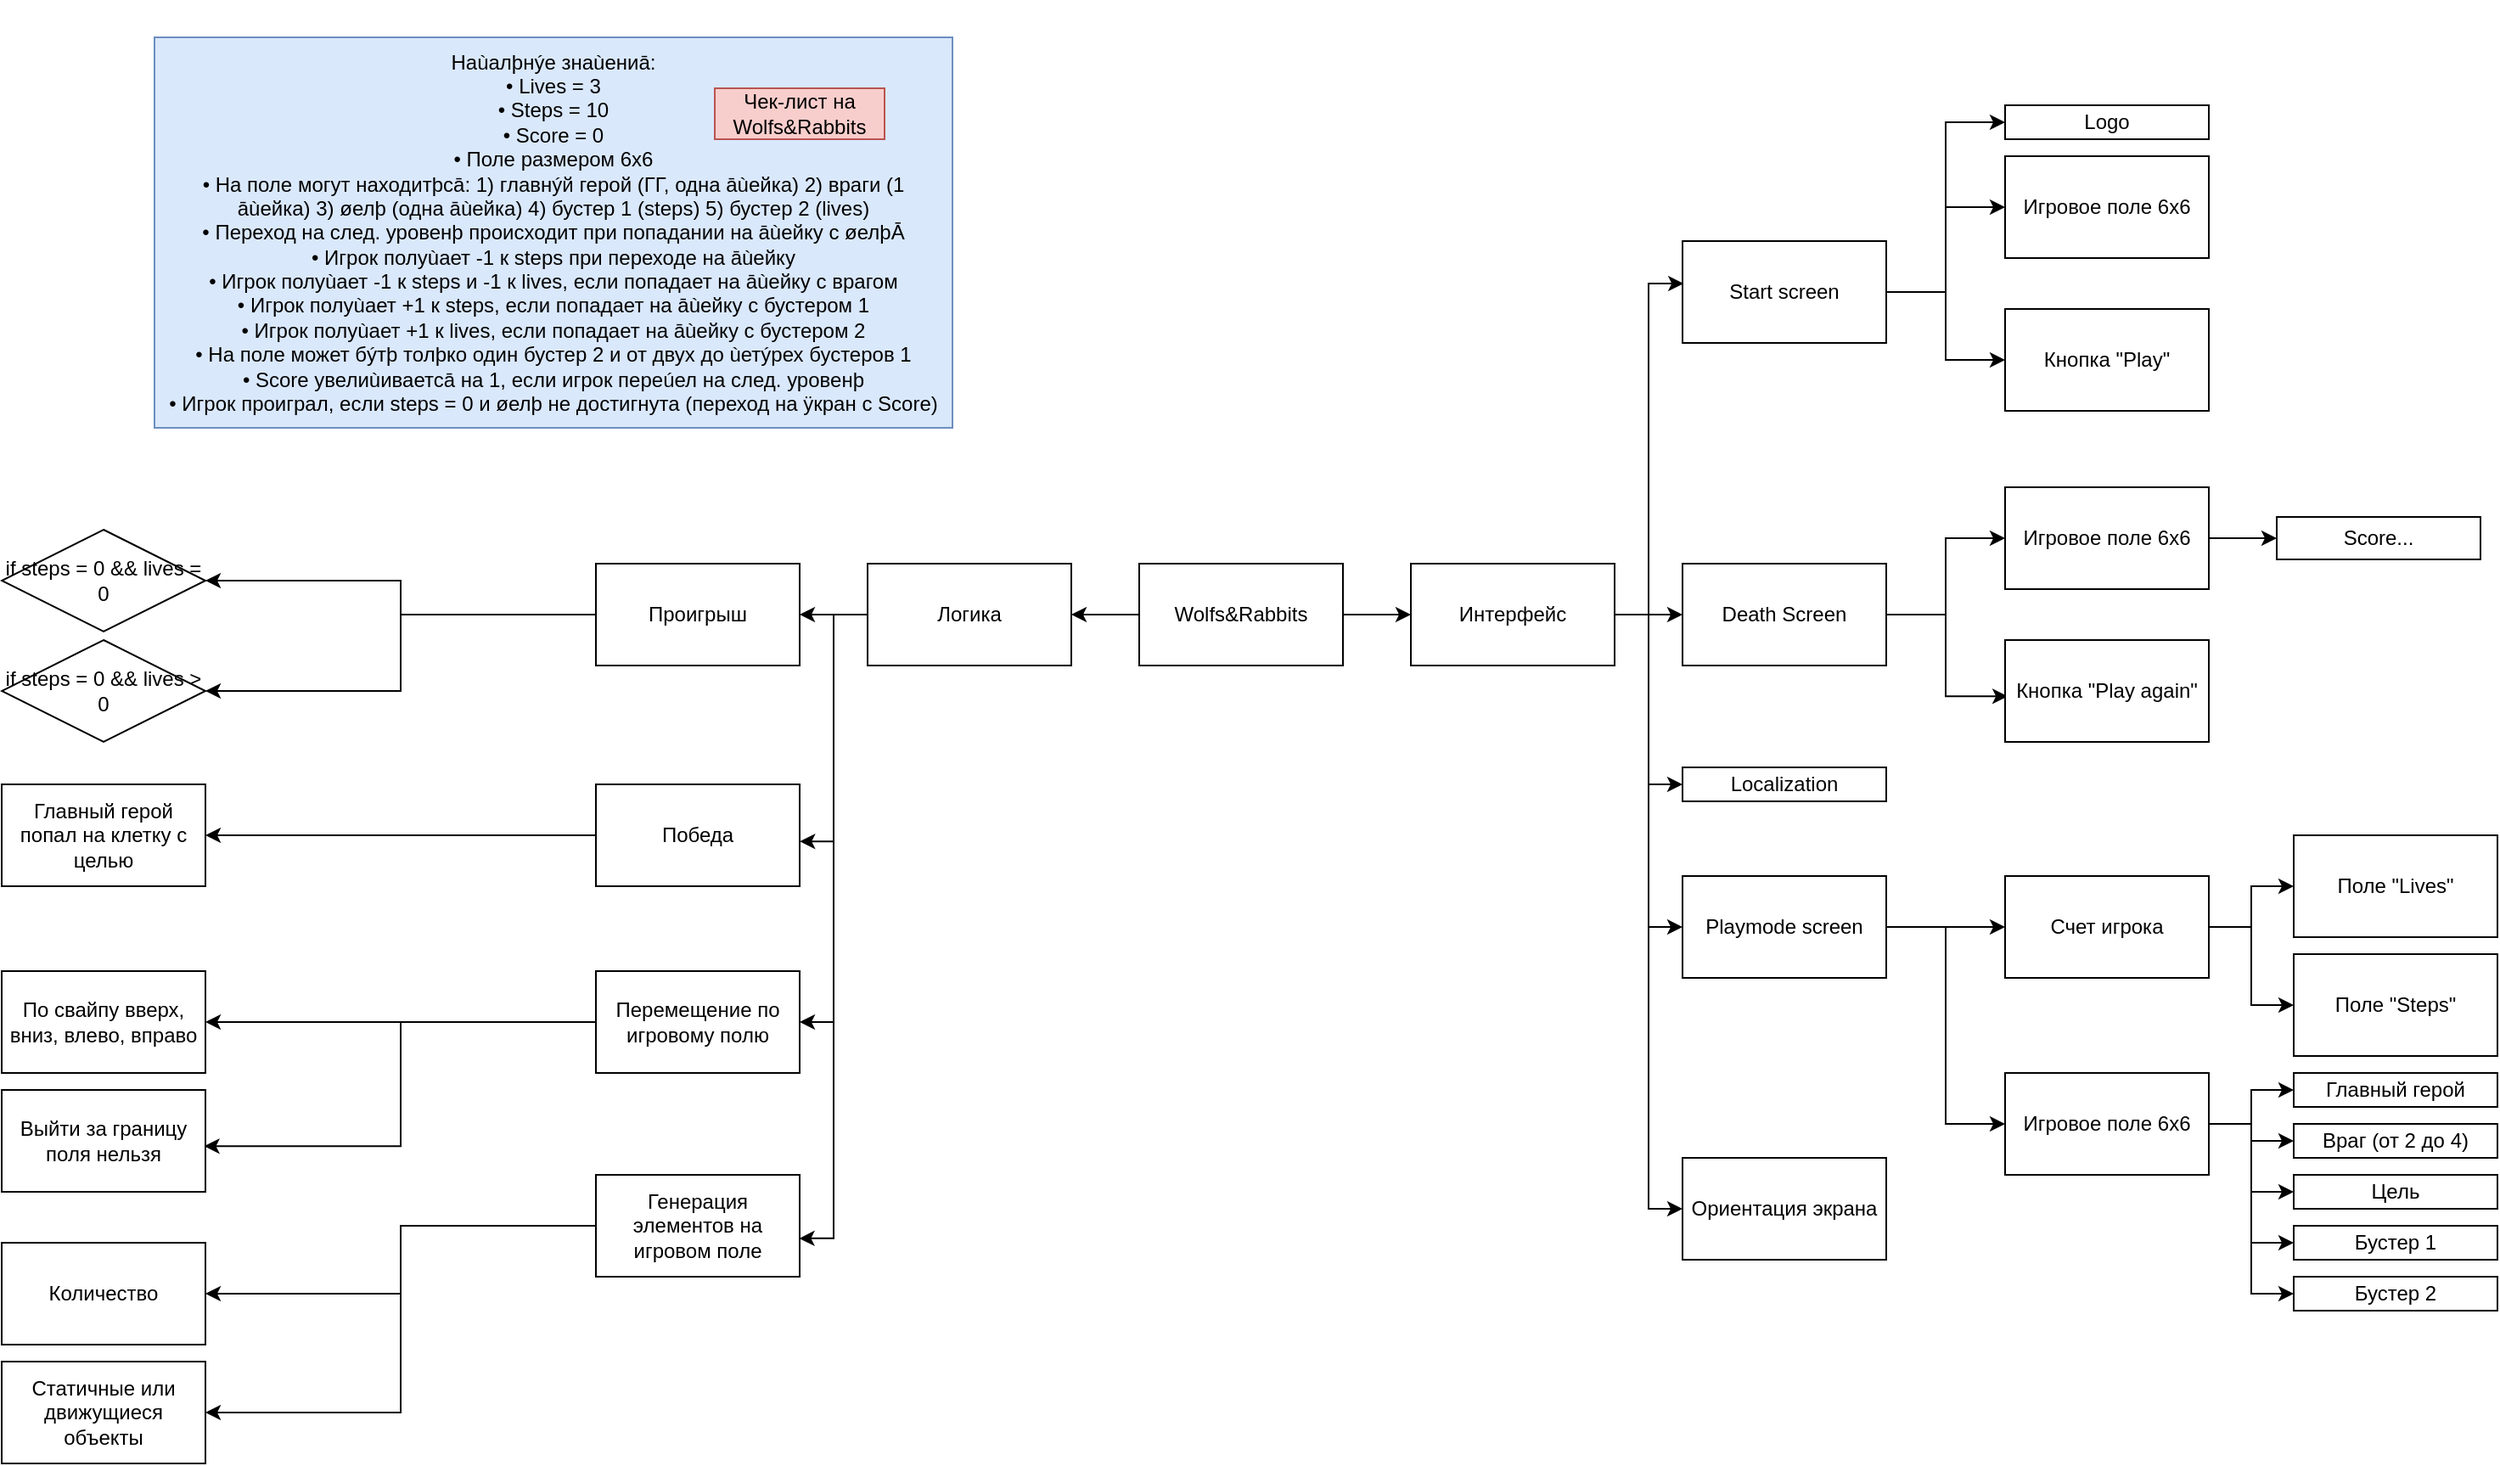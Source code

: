 <mxfile version="14.7.7" type="github">
  <diagram id="adz6DKLejK6pbGj2cLz4" name="Page-1">
    <mxGraphModel dx="1504" dy="364" grid="1" gridSize="10" guides="1" tooltips="1" connect="1" arrows="1" fold="1" page="1" pageScale="1" pageWidth="827" pageHeight="1169" math="0" shadow="0">
      <root>
        <mxCell id="0" />
        <mxCell id="1" parent="0" />
        <mxCell id="9AxGKSYih4NhD1BYUmaG-1" value="&#xa;&#xa;Наùалþнýе знаùениā:&#xa;• Lives = 3&#xa;• Steps = 10&#xa;• Score = 0&#xa;• Поле размером 6х6&#xa;• На поле могут находитþсā: 1) главнýй герой (ГГ, одна āùейка) 2) враги (1&#xa;āùейка) 3) øелþ (одна āùейка) 4) бустер 1 (steps) 5) бустер 2 (lives)&#xa;• Переход на след. уровенþ происходит при попадании на āùейку с øелþĀ&#xa;• Игрок полуùает -1 к steps при переходе на āùейку&#xa;• Игрок полуùает -1 к steps и -1 к lives, если попадает на āùейку с врагом&#xa;• Игрок полуùает +1 к steps, если попадает на āùейку с бустером 1&#xa;• Игрок полуùает +1 к lives, если попадает на āùейку с бустером 2&#xa;• На поле может бýтþ толþко один бустер 2 и от двух до ùетýрех бустеров 1&#xa;• Score увелиùиваетсā на 1, если игрок переúел на след. уровенþ&#xa;• Игрок проиграл, если steps = 0 и øелþ не достигнута (переход на ÿкран с Score) &#xa;&#xa;" style="text;html=1;strokeColor=#6c8ebf;fillColor=#dae8fc;align=center;verticalAlign=middle;whiteSpace=wrap;rounded=0;" vertex="1" parent="1">
          <mxGeometry x="20" y="30" width="470" height="230" as="geometry" />
        </mxCell>
        <mxCell id="9AxGKSYih4NhD1BYUmaG-2" value="Чек-лист на Wolfs&amp;amp;Rabbits" style="text;html=1;strokeColor=#b85450;fillColor=#f8cecc;align=center;verticalAlign=middle;whiteSpace=wrap;rounded=0;" vertex="1" parent="1">
          <mxGeometry x="350" y="60" width="100" height="30" as="geometry" />
        </mxCell>
        <mxCell id="9AxGKSYih4NhD1BYUmaG-6" style="edgeStyle=orthogonalEdgeStyle;rounded=0;orthogonalLoop=1;jettySize=auto;html=1;exitX=0;exitY=0.5;exitDx=0;exitDy=0;" edge="1" parent="1" source="9AxGKSYih4NhD1BYUmaG-3" target="9AxGKSYih4NhD1BYUmaG-4">
          <mxGeometry relative="1" as="geometry" />
        </mxCell>
        <mxCell id="9AxGKSYih4NhD1BYUmaG-7" style="edgeStyle=orthogonalEdgeStyle;rounded=0;orthogonalLoop=1;jettySize=auto;html=1;exitX=1;exitY=0.5;exitDx=0;exitDy=0;entryX=0;entryY=0.5;entryDx=0;entryDy=0;" edge="1" parent="1" source="9AxGKSYih4NhD1BYUmaG-3" target="9AxGKSYih4NhD1BYUmaG-5">
          <mxGeometry relative="1" as="geometry" />
        </mxCell>
        <mxCell id="9AxGKSYih4NhD1BYUmaG-3" value="Wolfs&amp;amp;Rabbits" style="rounded=0;whiteSpace=wrap;html=1;" vertex="1" parent="1">
          <mxGeometry x="600" y="340" width="120" height="60" as="geometry" />
        </mxCell>
        <mxCell id="9AxGKSYih4NhD1BYUmaG-54" style="edgeStyle=orthogonalEdgeStyle;rounded=0;orthogonalLoop=1;jettySize=auto;html=1;exitX=0;exitY=0.5;exitDx=0;exitDy=0;entryX=1;entryY=0.5;entryDx=0;entryDy=0;" edge="1" parent="1" source="9AxGKSYih4NhD1BYUmaG-4" target="9AxGKSYih4NhD1BYUmaG-51">
          <mxGeometry relative="1" as="geometry" />
        </mxCell>
        <mxCell id="9AxGKSYih4NhD1BYUmaG-55" style="edgeStyle=orthogonalEdgeStyle;rounded=0;orthogonalLoop=1;jettySize=auto;html=1;exitX=0;exitY=0.5;exitDx=0;exitDy=0;entryX=1.001;entryY=0.56;entryDx=0;entryDy=0;entryPerimeter=0;" edge="1" parent="1" source="9AxGKSYih4NhD1BYUmaG-4" target="9AxGKSYih4NhD1BYUmaG-66">
          <mxGeometry relative="1" as="geometry">
            <mxPoint x="400.12" y="453.6" as="targetPoint" />
          </mxGeometry>
        </mxCell>
        <mxCell id="9AxGKSYih4NhD1BYUmaG-70" style="edgeStyle=orthogonalEdgeStyle;rounded=0;orthogonalLoop=1;jettySize=auto;html=1;exitX=0;exitY=0.5;exitDx=0;exitDy=0;entryX=1;entryY=0.5;entryDx=0;entryDy=0;" edge="1" parent="1" source="9AxGKSYih4NhD1BYUmaG-4" target="9AxGKSYih4NhD1BYUmaG-69">
          <mxGeometry relative="1" as="geometry" />
        </mxCell>
        <mxCell id="9AxGKSYih4NhD1BYUmaG-76" style="edgeStyle=orthogonalEdgeStyle;rounded=0;orthogonalLoop=1;jettySize=auto;html=1;exitX=0;exitY=0.5;exitDx=0;exitDy=0;entryX=0.998;entryY=0.624;entryDx=0;entryDy=0;entryPerimeter=0;" edge="1" parent="1" source="9AxGKSYih4NhD1BYUmaG-4" target="9AxGKSYih4NhD1BYUmaG-75">
          <mxGeometry relative="1" as="geometry" />
        </mxCell>
        <mxCell id="9AxGKSYih4NhD1BYUmaG-4" value="Логика" style="rounded=0;whiteSpace=wrap;html=1;" vertex="1" parent="1">
          <mxGeometry x="440" y="340" width="120" height="60" as="geometry" />
        </mxCell>
        <mxCell id="9AxGKSYih4NhD1BYUmaG-11" style="edgeStyle=orthogonalEdgeStyle;rounded=0;orthogonalLoop=1;jettySize=auto;html=1;exitX=1;exitY=0.5;exitDx=0;exitDy=0;entryX=0;entryY=0.5;entryDx=0;entryDy=0;" edge="1" parent="1" source="9AxGKSYih4NhD1BYUmaG-5" target="9AxGKSYih4NhD1BYUmaG-10">
          <mxGeometry relative="1" as="geometry" />
        </mxCell>
        <mxCell id="9AxGKSYih4NhD1BYUmaG-12" style="edgeStyle=orthogonalEdgeStyle;rounded=0;orthogonalLoop=1;jettySize=auto;html=1;exitX=1;exitY=0.5;exitDx=0;exitDy=0;entryX=0.005;entryY=0.417;entryDx=0;entryDy=0;entryPerimeter=0;" edge="1" parent="1" source="9AxGKSYih4NhD1BYUmaG-5" target="9AxGKSYih4NhD1BYUmaG-8">
          <mxGeometry relative="1" as="geometry" />
        </mxCell>
        <mxCell id="9AxGKSYih4NhD1BYUmaG-14" style="edgeStyle=orthogonalEdgeStyle;rounded=0;orthogonalLoop=1;jettySize=auto;html=1;exitX=1;exitY=0.5;exitDx=0;exitDy=0;entryX=0;entryY=0.5;entryDx=0;entryDy=0;" edge="1" parent="1" source="9AxGKSYih4NhD1BYUmaG-5" target="9AxGKSYih4NhD1BYUmaG-9">
          <mxGeometry relative="1" as="geometry" />
        </mxCell>
        <mxCell id="9AxGKSYih4NhD1BYUmaG-78" style="edgeStyle=orthogonalEdgeStyle;rounded=0;orthogonalLoop=1;jettySize=auto;html=1;exitX=1;exitY=0.5;exitDx=0;exitDy=0;entryX=0;entryY=0.5;entryDx=0;entryDy=0;" edge="1" parent="1" source="9AxGKSYih4NhD1BYUmaG-5" target="9AxGKSYih4NhD1BYUmaG-77">
          <mxGeometry relative="1" as="geometry" />
        </mxCell>
        <mxCell id="9AxGKSYih4NhD1BYUmaG-80" style="edgeStyle=orthogonalEdgeStyle;rounded=0;orthogonalLoop=1;jettySize=auto;html=1;exitX=1;exitY=0.5;exitDx=0;exitDy=0;entryX=0;entryY=0.5;entryDx=0;entryDy=0;" edge="1" parent="1" source="9AxGKSYih4NhD1BYUmaG-5" target="9AxGKSYih4NhD1BYUmaG-79">
          <mxGeometry relative="1" as="geometry" />
        </mxCell>
        <mxCell id="9AxGKSYih4NhD1BYUmaG-5" value="Интерфейс" style="rounded=0;whiteSpace=wrap;html=1;" vertex="1" parent="1">
          <mxGeometry x="760" y="340" width="120" height="60" as="geometry" />
        </mxCell>
        <mxCell id="9AxGKSYih4NhD1BYUmaG-16" style="edgeStyle=orthogonalEdgeStyle;rounded=0;orthogonalLoop=1;jettySize=auto;html=1;exitX=1;exitY=0.5;exitDx=0;exitDy=0;entryX=0;entryY=0.5;entryDx=0;entryDy=0;" edge="1" parent="1" source="9AxGKSYih4NhD1BYUmaG-8" target="9AxGKSYih4NhD1BYUmaG-15">
          <mxGeometry relative="1" as="geometry" />
        </mxCell>
        <mxCell id="9AxGKSYih4NhD1BYUmaG-18" style="edgeStyle=orthogonalEdgeStyle;rounded=0;orthogonalLoop=1;jettySize=auto;html=1;exitX=1;exitY=0.5;exitDx=0;exitDy=0;entryX=0;entryY=0.5;entryDx=0;entryDy=0;" edge="1" parent="1" source="9AxGKSYih4NhD1BYUmaG-8" target="9AxGKSYih4NhD1BYUmaG-17">
          <mxGeometry relative="1" as="geometry" />
        </mxCell>
        <mxCell id="9AxGKSYih4NhD1BYUmaG-31" style="edgeStyle=orthogonalEdgeStyle;rounded=0;orthogonalLoop=1;jettySize=auto;html=1;exitX=1;exitY=0.5;exitDx=0;exitDy=0;entryX=0;entryY=0.5;entryDx=0;entryDy=0;" edge="1" parent="1" source="9AxGKSYih4NhD1BYUmaG-8" target="9AxGKSYih4NhD1BYUmaG-29">
          <mxGeometry relative="1" as="geometry" />
        </mxCell>
        <mxCell id="9AxGKSYih4NhD1BYUmaG-8" value="Start screen" style="rounded=0;whiteSpace=wrap;html=1;" vertex="1" parent="1">
          <mxGeometry x="920" y="150" width="120" height="60" as="geometry" />
        </mxCell>
        <mxCell id="9AxGKSYih4NhD1BYUmaG-28" style="edgeStyle=orthogonalEdgeStyle;rounded=0;orthogonalLoop=1;jettySize=auto;html=1;exitX=1;exitY=0.5;exitDx=0;exitDy=0;entryX=0;entryY=0.5;entryDx=0;entryDy=0;" edge="1" parent="1" source="9AxGKSYih4NhD1BYUmaG-9" target="9AxGKSYih4NhD1BYUmaG-23">
          <mxGeometry relative="1" as="geometry" />
        </mxCell>
        <mxCell id="9AxGKSYih4NhD1BYUmaG-47" style="edgeStyle=orthogonalEdgeStyle;rounded=0;orthogonalLoop=1;jettySize=auto;html=1;exitX=1;exitY=0.5;exitDx=0;exitDy=0;entryX=0;entryY=0.5;entryDx=0;entryDy=0;" edge="1" parent="1" source="9AxGKSYih4NhD1BYUmaG-9" target="9AxGKSYih4NhD1BYUmaG-46">
          <mxGeometry relative="1" as="geometry" />
        </mxCell>
        <mxCell id="9AxGKSYih4NhD1BYUmaG-9" value="Playmode screen" style="rounded=0;whiteSpace=wrap;html=1;" vertex="1" parent="1">
          <mxGeometry x="920" y="524" width="120" height="60" as="geometry" />
        </mxCell>
        <mxCell id="9AxGKSYih4NhD1BYUmaG-21" style="edgeStyle=orthogonalEdgeStyle;rounded=0;orthogonalLoop=1;jettySize=auto;html=1;exitX=1;exitY=0.5;exitDx=0;exitDy=0;entryX=0;entryY=0.5;entryDx=0;entryDy=0;" edge="1" parent="1" source="9AxGKSYih4NhD1BYUmaG-10" target="9AxGKSYih4NhD1BYUmaG-19">
          <mxGeometry relative="1" as="geometry" />
        </mxCell>
        <mxCell id="9AxGKSYih4NhD1BYUmaG-22" style="edgeStyle=orthogonalEdgeStyle;rounded=0;orthogonalLoop=1;jettySize=auto;html=1;exitX=1;exitY=0.5;exitDx=0;exitDy=0;entryX=0.013;entryY=0.552;entryDx=0;entryDy=0;entryPerimeter=0;" edge="1" parent="1" source="9AxGKSYih4NhD1BYUmaG-10" target="9AxGKSYih4NhD1BYUmaG-20">
          <mxGeometry relative="1" as="geometry" />
        </mxCell>
        <mxCell id="9AxGKSYih4NhD1BYUmaG-10" value="Death Screen" style="rounded=0;whiteSpace=wrap;html=1;" vertex="1" parent="1">
          <mxGeometry x="920" y="340" width="120" height="60" as="geometry" />
        </mxCell>
        <mxCell id="9AxGKSYih4NhD1BYUmaG-15" value="Игровое поле 6х6" style="rounded=0;whiteSpace=wrap;html=1;" vertex="1" parent="1">
          <mxGeometry x="1110" y="100" width="120" height="60" as="geometry" />
        </mxCell>
        <mxCell id="9AxGKSYih4NhD1BYUmaG-17" value="Кнопка &quot;Play&quot;" style="rounded=0;whiteSpace=wrap;html=1;" vertex="1" parent="1">
          <mxGeometry x="1110" y="190" width="120" height="60" as="geometry" />
        </mxCell>
        <mxCell id="9AxGKSYih4NhD1BYUmaG-34" style="edgeStyle=orthogonalEdgeStyle;rounded=0;orthogonalLoop=1;jettySize=auto;html=1;exitX=1;exitY=0.5;exitDx=0;exitDy=0;entryX=0;entryY=0.5;entryDx=0;entryDy=0;" edge="1" parent="1" source="9AxGKSYih4NhD1BYUmaG-19" target="9AxGKSYih4NhD1BYUmaG-33">
          <mxGeometry relative="1" as="geometry" />
        </mxCell>
        <mxCell id="9AxGKSYih4NhD1BYUmaG-19" value="Игровое поле 6х6" style="rounded=0;whiteSpace=wrap;html=1;" vertex="1" parent="1">
          <mxGeometry x="1110" y="295" width="120" height="60" as="geometry" />
        </mxCell>
        <mxCell id="9AxGKSYih4NhD1BYUmaG-20" value="Кнопка &quot;Play again&quot;" style="rounded=0;whiteSpace=wrap;html=1;" vertex="1" parent="1">
          <mxGeometry x="1110" y="385" width="120" height="60" as="geometry" />
        </mxCell>
        <mxCell id="9AxGKSYih4NhD1BYUmaG-41" style="edgeStyle=orthogonalEdgeStyle;rounded=0;orthogonalLoop=1;jettySize=auto;html=1;exitX=1;exitY=0.5;exitDx=0;exitDy=0;entryX=0;entryY=0.5;entryDx=0;entryDy=0;" edge="1" parent="1" source="9AxGKSYih4NhD1BYUmaG-23" target="9AxGKSYih4NhD1BYUmaG-36">
          <mxGeometry relative="1" as="geometry" />
        </mxCell>
        <mxCell id="9AxGKSYih4NhD1BYUmaG-42" style="edgeStyle=orthogonalEdgeStyle;rounded=0;orthogonalLoop=1;jettySize=auto;html=1;exitX=1;exitY=0.5;exitDx=0;exitDy=0;entryX=0;entryY=0.5;entryDx=0;entryDy=0;" edge="1" parent="1" source="9AxGKSYih4NhD1BYUmaG-23" target="9AxGKSYih4NhD1BYUmaG-35">
          <mxGeometry relative="1" as="geometry" />
        </mxCell>
        <mxCell id="9AxGKSYih4NhD1BYUmaG-43" style="edgeStyle=orthogonalEdgeStyle;rounded=0;orthogonalLoop=1;jettySize=auto;html=1;exitX=1;exitY=0.5;exitDx=0;exitDy=0;entryX=0;entryY=0.5;entryDx=0;entryDy=0;" edge="1" parent="1" source="9AxGKSYih4NhD1BYUmaG-23" target="9AxGKSYih4NhD1BYUmaG-37">
          <mxGeometry relative="1" as="geometry" />
        </mxCell>
        <mxCell id="9AxGKSYih4NhD1BYUmaG-44" style="edgeStyle=orthogonalEdgeStyle;rounded=0;orthogonalLoop=1;jettySize=auto;html=1;exitX=1;exitY=0.5;exitDx=0;exitDy=0;entryX=0;entryY=0.5;entryDx=0;entryDy=0;" edge="1" parent="1" source="9AxGKSYih4NhD1BYUmaG-23" target="9AxGKSYih4NhD1BYUmaG-38">
          <mxGeometry relative="1" as="geometry" />
        </mxCell>
        <mxCell id="9AxGKSYih4NhD1BYUmaG-45" style="edgeStyle=orthogonalEdgeStyle;rounded=0;orthogonalLoop=1;jettySize=auto;html=1;exitX=1;exitY=0.5;exitDx=0;exitDy=0;entryX=0;entryY=0.5;entryDx=0;entryDy=0;" edge="1" parent="1" source="9AxGKSYih4NhD1BYUmaG-23" target="9AxGKSYih4NhD1BYUmaG-39">
          <mxGeometry relative="1" as="geometry" />
        </mxCell>
        <mxCell id="9AxGKSYih4NhD1BYUmaG-23" value="Игровое поле 6х6" style="rounded=0;whiteSpace=wrap;html=1;" vertex="1" parent="1">
          <mxGeometry x="1110" y="640" width="120" height="60" as="geometry" />
        </mxCell>
        <mxCell id="9AxGKSYih4NhD1BYUmaG-24" value="Поле &quot;Lives&quot;" style="rounded=0;whiteSpace=wrap;html=1;" vertex="1" parent="1">
          <mxGeometry x="1280" y="500" width="120" height="60" as="geometry" />
        </mxCell>
        <mxCell id="9AxGKSYih4NhD1BYUmaG-25" value="Поле &quot;Steps&quot;" style="rounded=0;whiteSpace=wrap;html=1;" vertex="1" parent="1">
          <mxGeometry x="1280" y="570" width="120" height="60" as="geometry" />
        </mxCell>
        <mxCell id="9AxGKSYih4NhD1BYUmaG-29" value="Logo" style="rounded=0;whiteSpace=wrap;html=1;" vertex="1" parent="1">
          <mxGeometry x="1110" y="70" width="120" height="20" as="geometry" />
        </mxCell>
        <mxCell id="9AxGKSYih4NhD1BYUmaG-33" value="Score..." style="rounded=0;whiteSpace=wrap;html=1;" vertex="1" parent="1">
          <mxGeometry x="1270" y="312.5" width="120" height="25" as="geometry" />
        </mxCell>
        <mxCell id="9AxGKSYih4NhD1BYUmaG-35" value="Главный герой" style="rounded=0;whiteSpace=wrap;html=1;" vertex="1" parent="1">
          <mxGeometry x="1280" y="640" width="120" height="20" as="geometry" />
        </mxCell>
        <mxCell id="9AxGKSYih4NhD1BYUmaG-36" value="Враг (от 2 до 4)" style="rounded=0;whiteSpace=wrap;html=1;" vertex="1" parent="1">
          <mxGeometry x="1280" y="670" width="120" height="20" as="geometry" />
        </mxCell>
        <mxCell id="9AxGKSYih4NhD1BYUmaG-37" value="Цель" style="rounded=0;whiteSpace=wrap;html=1;" vertex="1" parent="1">
          <mxGeometry x="1280" y="700" width="120" height="20" as="geometry" />
        </mxCell>
        <mxCell id="9AxGKSYih4NhD1BYUmaG-38" value="Бустер 1" style="rounded=0;whiteSpace=wrap;html=1;" vertex="1" parent="1">
          <mxGeometry x="1280" y="730" width="120" height="20" as="geometry" />
        </mxCell>
        <mxCell id="9AxGKSYih4NhD1BYUmaG-39" value="Бустер 2" style="rounded=0;whiteSpace=wrap;html=1;" vertex="1" parent="1">
          <mxGeometry x="1280" y="760" width="120" height="20" as="geometry" />
        </mxCell>
        <mxCell id="9AxGKSYih4NhD1BYUmaG-48" style="edgeStyle=orthogonalEdgeStyle;rounded=0;orthogonalLoop=1;jettySize=auto;html=1;exitX=1;exitY=0.5;exitDx=0;exitDy=0;entryX=0;entryY=0.5;entryDx=0;entryDy=0;" edge="1" parent="1" source="9AxGKSYih4NhD1BYUmaG-46" target="9AxGKSYih4NhD1BYUmaG-24">
          <mxGeometry relative="1" as="geometry" />
        </mxCell>
        <mxCell id="9AxGKSYih4NhD1BYUmaG-49" style="edgeStyle=orthogonalEdgeStyle;rounded=0;orthogonalLoop=1;jettySize=auto;html=1;exitX=1;exitY=0.5;exitDx=0;exitDy=0;entryX=0;entryY=0.5;entryDx=0;entryDy=0;" edge="1" parent="1" source="9AxGKSYih4NhD1BYUmaG-46" target="9AxGKSYih4NhD1BYUmaG-25">
          <mxGeometry relative="1" as="geometry" />
        </mxCell>
        <mxCell id="9AxGKSYih4NhD1BYUmaG-46" value="Счет игрока" style="rounded=0;whiteSpace=wrap;html=1;" vertex="1" parent="1">
          <mxGeometry x="1110" y="524" width="120" height="60" as="geometry" />
        </mxCell>
        <mxCell id="9AxGKSYih4NhD1BYUmaG-63" value="" style="edgeStyle=orthogonalEdgeStyle;rounded=0;orthogonalLoop=1;jettySize=auto;html=1;exitX=0;exitY=0.5;exitDx=0;exitDy=0;" edge="1" parent="1" source="9AxGKSYih4NhD1BYUmaG-51" target="9AxGKSYih4NhD1BYUmaG-59">
          <mxGeometry relative="1" as="geometry" />
        </mxCell>
        <mxCell id="9AxGKSYih4NhD1BYUmaG-64" value="" style="edgeStyle=orthogonalEdgeStyle;rounded=0;orthogonalLoop=1;jettySize=auto;html=1;exitX=0;exitY=0.5;exitDx=0;exitDy=0;entryX=1;entryY=0.5;entryDx=0;entryDy=0;" edge="1" parent="1" source="9AxGKSYih4NhD1BYUmaG-51" target="9AxGKSYih4NhD1BYUmaG-60">
          <mxGeometry x="-0.345" y="20" relative="1" as="geometry">
            <mxPoint as="offset" />
          </mxGeometry>
        </mxCell>
        <mxCell id="9AxGKSYih4NhD1BYUmaG-51" value="Проигрыш" style="rounded=0;whiteSpace=wrap;html=1;" vertex="1" parent="1">
          <mxGeometry x="280" y="340" width="120" height="60" as="geometry" />
        </mxCell>
        <mxCell id="9AxGKSYih4NhD1BYUmaG-59" value="if steps = 0 &amp;amp;&amp;amp; lives = 0" style="rhombus;whiteSpace=wrap;html=1;" vertex="1" parent="1">
          <mxGeometry x="-70" y="320" width="120" height="60" as="geometry" />
        </mxCell>
        <mxCell id="9AxGKSYih4NhD1BYUmaG-60" value="if steps = 0 &amp;amp;&amp;amp; lives &amp;gt; 0" style="rhombus;whiteSpace=wrap;html=1;" vertex="1" parent="1">
          <mxGeometry x="-70" y="385" width="120" height="60" as="geometry" />
        </mxCell>
        <mxCell id="9AxGKSYih4NhD1BYUmaG-68" value="" style="edgeStyle=orthogonalEdgeStyle;rounded=0;orthogonalLoop=1;jettySize=auto;html=1;exitX=0;exitY=0.5;exitDx=0;exitDy=0;entryX=1;entryY=0.5;entryDx=0;entryDy=0;" edge="1" parent="1" source="9AxGKSYih4NhD1BYUmaG-66" target="9AxGKSYih4NhD1BYUmaG-67">
          <mxGeometry relative="1" as="geometry" />
        </mxCell>
        <mxCell id="9AxGKSYih4NhD1BYUmaG-66" value="Победа" style="rounded=0;whiteSpace=wrap;html=1;" vertex="1" parent="1">
          <mxGeometry x="280.0" y="470" width="120" height="60" as="geometry" />
        </mxCell>
        <mxCell id="9AxGKSYih4NhD1BYUmaG-67" value="Главный герой попал на клетку с целью" style="rounded=0;whiteSpace=wrap;html=1;" vertex="1" parent="1">
          <mxGeometry x="-70" y="470" width="120" height="60" as="geometry" />
        </mxCell>
        <mxCell id="9AxGKSYih4NhD1BYUmaG-72" style="edgeStyle=orthogonalEdgeStyle;rounded=0;orthogonalLoop=1;jettySize=auto;html=1;exitX=0;exitY=0.5;exitDx=0;exitDy=0;entryX=1;entryY=0.5;entryDx=0;entryDy=0;" edge="1" parent="1" source="9AxGKSYih4NhD1BYUmaG-69" target="9AxGKSYih4NhD1BYUmaG-71">
          <mxGeometry relative="1" as="geometry" />
        </mxCell>
        <mxCell id="9AxGKSYih4NhD1BYUmaG-74" style="edgeStyle=orthogonalEdgeStyle;rounded=0;orthogonalLoop=1;jettySize=auto;html=1;exitX=0;exitY=0.5;exitDx=0;exitDy=0;entryX=0.994;entryY=0.552;entryDx=0;entryDy=0;entryPerimeter=0;" edge="1" parent="1" source="9AxGKSYih4NhD1BYUmaG-69" target="9AxGKSYih4NhD1BYUmaG-73">
          <mxGeometry relative="1" as="geometry" />
        </mxCell>
        <mxCell id="9AxGKSYih4NhD1BYUmaG-69" value="Перемещение по игровому полю" style="rounded=0;whiteSpace=wrap;html=1;" vertex="1" parent="1">
          <mxGeometry x="280" y="580" width="120" height="60" as="geometry" />
        </mxCell>
        <mxCell id="9AxGKSYih4NhD1BYUmaG-71" value="По свайпу вверх, вниз, влево, вправо" style="rounded=0;whiteSpace=wrap;html=1;" vertex="1" parent="1">
          <mxGeometry x="-70" y="580" width="120" height="60" as="geometry" />
        </mxCell>
        <mxCell id="9AxGKSYih4NhD1BYUmaG-73" value="Выйти за границу поля нельзя" style="rounded=0;whiteSpace=wrap;html=1;" vertex="1" parent="1">
          <mxGeometry x="-70" y="650" width="120" height="60" as="geometry" />
        </mxCell>
        <mxCell id="9AxGKSYih4NhD1BYUmaG-83" style="edgeStyle=orthogonalEdgeStyle;rounded=0;orthogonalLoop=1;jettySize=auto;html=1;exitX=0;exitY=0.5;exitDx=0;exitDy=0;" edge="1" parent="1" source="9AxGKSYih4NhD1BYUmaG-75" target="9AxGKSYih4NhD1BYUmaG-81">
          <mxGeometry relative="1" as="geometry" />
        </mxCell>
        <mxCell id="9AxGKSYih4NhD1BYUmaG-84" style="edgeStyle=orthogonalEdgeStyle;rounded=0;orthogonalLoop=1;jettySize=auto;html=1;exitX=0;exitY=0.5;exitDx=0;exitDy=0;entryX=1;entryY=0.5;entryDx=0;entryDy=0;" edge="1" parent="1" source="9AxGKSYih4NhD1BYUmaG-75" target="9AxGKSYih4NhD1BYUmaG-82">
          <mxGeometry relative="1" as="geometry" />
        </mxCell>
        <mxCell id="9AxGKSYih4NhD1BYUmaG-75" value="Генерация элементов на игровом поле" style="rounded=0;whiteSpace=wrap;html=1;" vertex="1" parent="1">
          <mxGeometry x="280" y="700" width="120" height="60" as="geometry" />
        </mxCell>
        <mxCell id="9AxGKSYih4NhD1BYUmaG-77" value="Localization" style="rounded=0;whiteSpace=wrap;html=1;" vertex="1" parent="1">
          <mxGeometry x="920" y="460" width="120" height="20" as="geometry" />
        </mxCell>
        <mxCell id="9AxGKSYih4NhD1BYUmaG-79" value="Ориентация экрана" style="rounded=0;whiteSpace=wrap;html=1;" vertex="1" parent="1">
          <mxGeometry x="920" y="690" width="120" height="60" as="geometry" />
        </mxCell>
        <mxCell id="9AxGKSYih4NhD1BYUmaG-81" value="Количество" style="rounded=0;whiteSpace=wrap;html=1;" vertex="1" parent="1">
          <mxGeometry x="-70" y="740" width="120" height="60" as="geometry" />
        </mxCell>
        <mxCell id="9AxGKSYih4NhD1BYUmaG-82" value="Статичные или движущиеся объекты" style="rounded=0;whiteSpace=wrap;html=1;" vertex="1" parent="1">
          <mxGeometry x="-70" y="810" width="120" height="60" as="geometry" />
        </mxCell>
      </root>
    </mxGraphModel>
  </diagram>
</mxfile>
